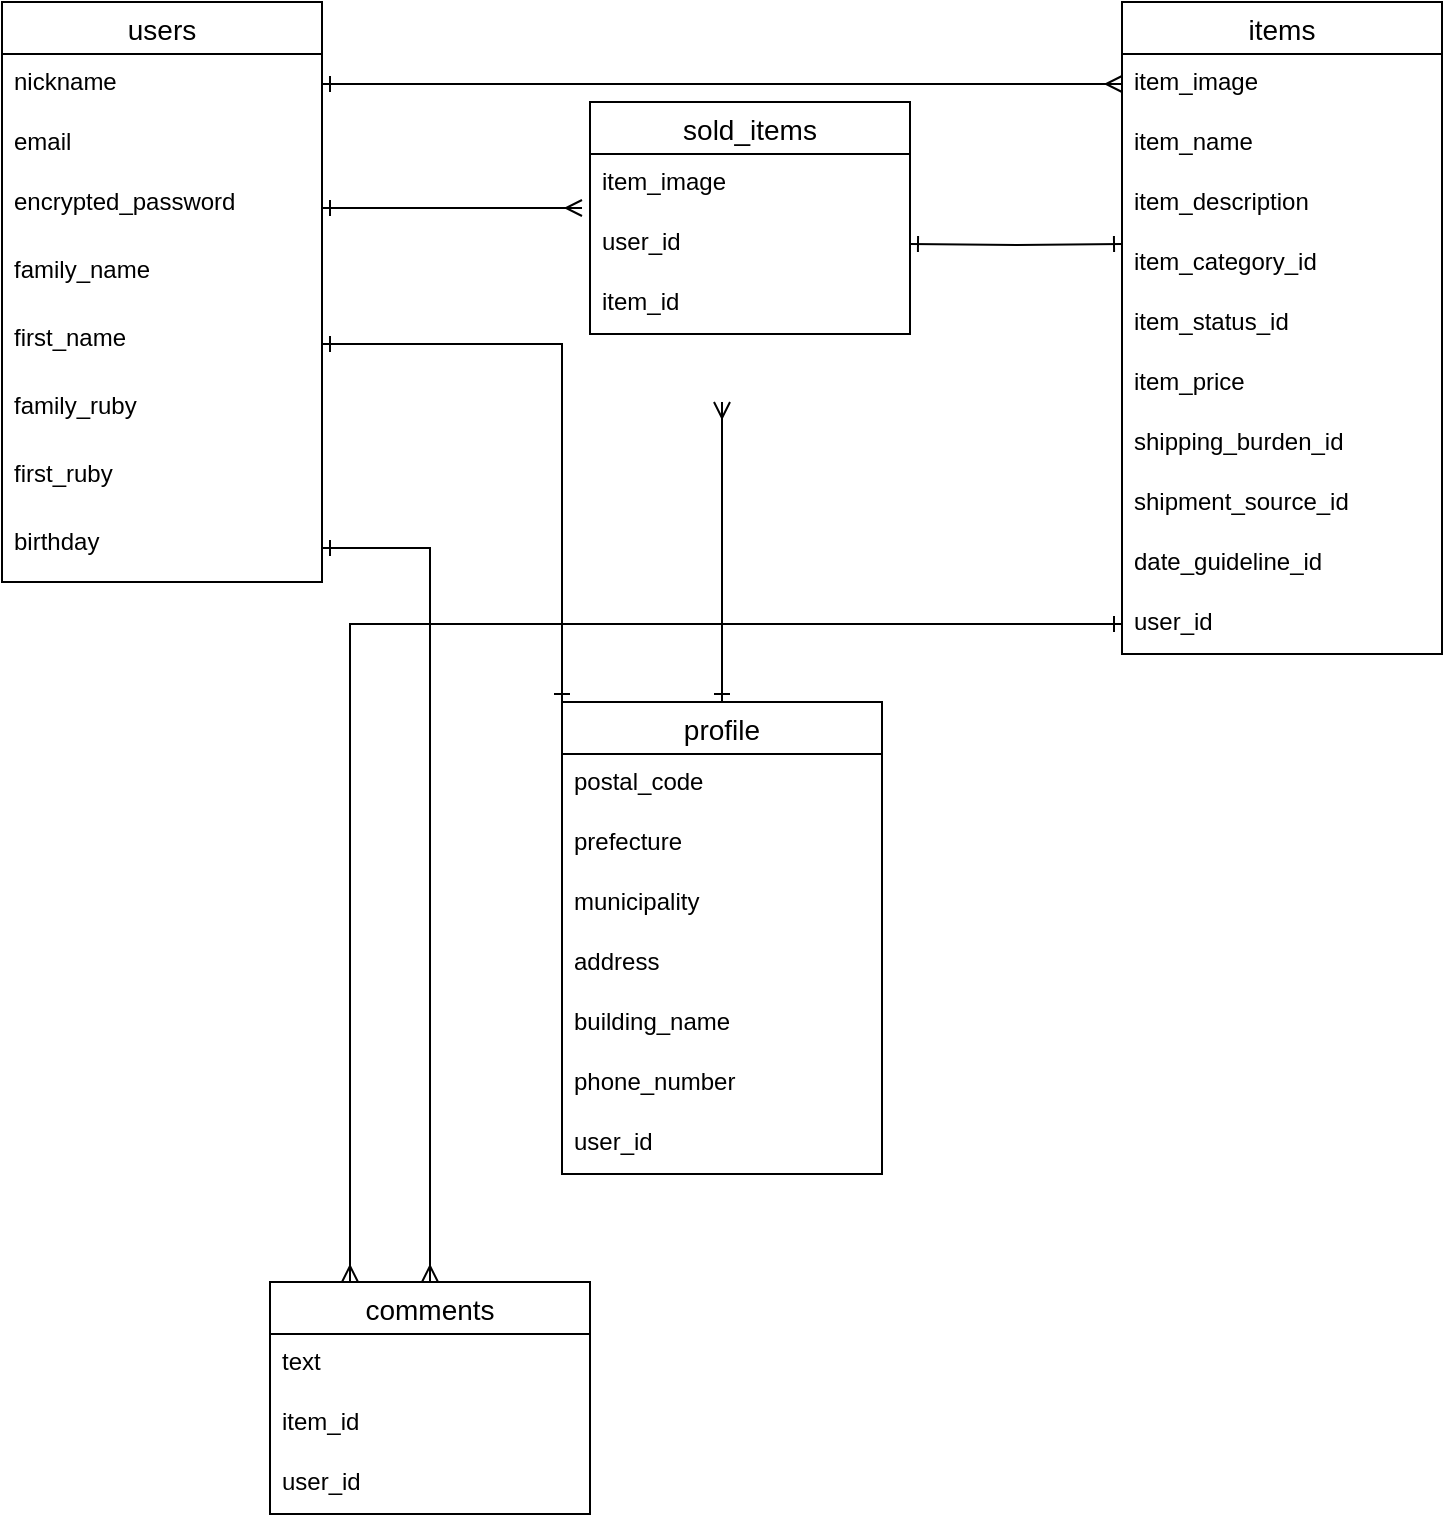<mxfile>
    <diagram id="AmzX4LEiLa-B7coYL0t0" name="ページ1">
        <mxGraphModel dx="359" dy="830" grid="1" gridSize="10" guides="1" tooltips="1" connect="1" arrows="1" fold="1" page="1" pageScale="1" pageWidth="827" pageHeight="1169" math="0" shadow="0">
            <root>
                <mxCell id="0"/>
                <mxCell id="1" parent="0"/>
                <mxCell id="KNdgHuzKxXJdAmyG9UMp-1" value="users" style="swimlane;fontStyle=0;childLayout=stackLayout;horizontal=1;startSize=26;horizontalStack=0;resizeParent=1;resizeParentMax=0;resizeLast=0;collapsible=1;marginBottom=0;align=center;fontSize=14;" parent="1" vertex="1">
                    <mxGeometry x="40" y="10" width="160" height="290" as="geometry"/>
                </mxCell>
                <mxCell id="KNdgHuzKxXJdAmyG9UMp-2" value="nickname" style="text;strokeColor=none;fillColor=none;spacingLeft=4;spacingRight=4;overflow=hidden;rotatable=0;points=[[0,0.5],[1,0.5]];portConstraint=eastwest;fontSize=12;" parent="KNdgHuzKxXJdAmyG9UMp-1" vertex="1">
                    <mxGeometry y="26" width="160" height="30" as="geometry"/>
                </mxCell>
                <mxCell id="KNdgHuzKxXJdAmyG9UMp-3" value="email" style="text;strokeColor=none;fillColor=none;spacingLeft=4;spacingRight=4;overflow=hidden;rotatable=0;points=[[0,0.5],[1,0.5]];portConstraint=eastwest;fontSize=12;" parent="KNdgHuzKxXJdAmyG9UMp-1" vertex="1">
                    <mxGeometry y="56" width="160" height="30" as="geometry"/>
                </mxCell>
                <mxCell id="KNdgHuzKxXJdAmyG9UMp-5" value="encrypted_password" style="text;strokeColor=none;fillColor=none;spacingLeft=4;spacingRight=4;overflow=hidden;rotatable=0;points=[[0,0.5],[1,0.5]];portConstraint=eastwest;fontSize=12;" parent="KNdgHuzKxXJdAmyG9UMp-1" vertex="1">
                    <mxGeometry y="86" width="160" height="34" as="geometry"/>
                </mxCell>
                <mxCell id="2" value="family_name" style="text;strokeColor=none;fillColor=none;spacingLeft=4;spacingRight=4;overflow=hidden;rotatable=0;points=[[0,0.5],[1,0.5]];portConstraint=eastwest;fontSize=12;" vertex="1" parent="KNdgHuzKxXJdAmyG9UMp-1">
                    <mxGeometry y="120" width="160" height="34" as="geometry"/>
                </mxCell>
                <mxCell id="KNdgHuzKxXJdAmyG9UMp-4" value="first_name" style="text;strokeColor=none;fillColor=none;spacingLeft=4;spacingRight=4;overflow=hidden;rotatable=0;points=[[0,0.5],[1,0.5]];portConstraint=eastwest;fontSize=12;" parent="KNdgHuzKxXJdAmyG9UMp-1" vertex="1">
                    <mxGeometry y="154" width="160" height="34" as="geometry"/>
                </mxCell>
                <mxCell id="3" value="family_ruby" style="text;strokeColor=none;fillColor=none;spacingLeft=4;spacingRight=4;overflow=hidden;rotatable=0;points=[[0,0.5],[1,0.5]];portConstraint=eastwest;fontSize=12;" vertex="1" parent="KNdgHuzKxXJdAmyG9UMp-1">
                    <mxGeometry y="188" width="160" height="34" as="geometry"/>
                </mxCell>
                <mxCell id="KNdgHuzKxXJdAmyG9UMp-6" value="first_ruby" style="text;strokeColor=none;fillColor=none;spacingLeft=4;spacingRight=4;overflow=hidden;rotatable=0;points=[[0,0.5],[1,0.5]];portConstraint=eastwest;fontSize=12;" parent="KNdgHuzKxXJdAmyG9UMp-1" vertex="1">
                    <mxGeometry y="222" width="160" height="34" as="geometry"/>
                </mxCell>
                <mxCell id="KNdgHuzKxXJdAmyG9UMp-7" value="birthday" style="text;strokeColor=none;fillColor=none;spacingLeft=4;spacingRight=4;overflow=hidden;rotatable=0;points=[[0,0.5],[1,0.5]];portConstraint=eastwest;fontSize=12;" parent="KNdgHuzKxXJdAmyG9UMp-1" vertex="1">
                    <mxGeometry y="256" width="160" height="34" as="geometry"/>
                </mxCell>
                <mxCell id="KNdgHuzKxXJdAmyG9UMp-9" style="edgeStyle=orthogonalEdgeStyle;rounded=0;orthogonalLoop=1;jettySize=auto;html=1;exitX=1;exitY=0.5;exitDx=0;exitDy=0;" parent="KNdgHuzKxXJdAmyG9UMp-1" source="KNdgHuzKxXJdAmyG9UMp-5" target="KNdgHuzKxXJdAmyG9UMp-5" edge="1">
                    <mxGeometry relative="1" as="geometry"/>
                </mxCell>
                <mxCell id="KNdgHuzKxXJdAmyG9UMp-10" value="items" style="swimlane;fontStyle=0;childLayout=stackLayout;horizontal=1;startSize=26;horizontalStack=0;resizeParent=1;resizeParentMax=0;resizeLast=0;collapsible=1;marginBottom=0;align=center;fontSize=14;" parent="1" vertex="1">
                    <mxGeometry x="600" y="10" width="160" height="326" as="geometry"/>
                </mxCell>
                <mxCell id="KNdgHuzKxXJdAmyG9UMp-11" value="item_image" style="text;strokeColor=none;fillColor=none;spacingLeft=4;spacingRight=4;overflow=hidden;rotatable=0;points=[[0,0.5],[1,0.5]];portConstraint=eastwest;fontSize=12;" parent="KNdgHuzKxXJdAmyG9UMp-10" vertex="1">
                    <mxGeometry y="26" width="160" height="30" as="geometry"/>
                </mxCell>
                <mxCell id="KNdgHuzKxXJdAmyG9UMp-12" value="item_name" style="text;strokeColor=none;fillColor=none;spacingLeft=4;spacingRight=4;overflow=hidden;rotatable=0;points=[[0,0.5],[1,0.5]];portConstraint=eastwest;fontSize=12;" parent="KNdgHuzKxXJdAmyG9UMp-10" vertex="1">
                    <mxGeometry y="56" width="160" height="30" as="geometry"/>
                </mxCell>
                <mxCell id="KNdgHuzKxXJdAmyG9UMp-16" value="item_description" style="text;strokeColor=none;fillColor=none;spacingLeft=4;spacingRight=4;overflow=hidden;rotatable=0;points=[[0,0.5],[1,0.5]];portConstraint=eastwest;fontSize=12;" parent="KNdgHuzKxXJdAmyG9UMp-10" vertex="1">
                    <mxGeometry y="86" width="160" height="30" as="geometry"/>
                </mxCell>
                <mxCell id="4" value="item_category_id" style="text;strokeColor=none;fillColor=none;spacingLeft=4;spacingRight=4;overflow=hidden;rotatable=0;points=[[0,0.5],[1,0.5]];portConstraint=eastwest;fontSize=12;" vertex="1" parent="KNdgHuzKxXJdAmyG9UMp-10">
                    <mxGeometry y="116" width="160" height="30" as="geometry"/>
                </mxCell>
                <mxCell id="KNdgHuzKxXJdAmyG9UMp-15" value="item_status_id" style="text;strokeColor=none;fillColor=none;spacingLeft=4;spacingRight=4;overflow=hidden;rotatable=0;points=[[0,0.5],[1,0.5]];portConstraint=eastwest;fontSize=12;" parent="KNdgHuzKxXJdAmyG9UMp-10" vertex="1">
                    <mxGeometry y="146" width="160" height="30" as="geometry"/>
                </mxCell>
                <mxCell id="KNdgHuzKxXJdAmyG9UMp-14" value="item_price" style="text;strokeColor=none;fillColor=none;spacingLeft=4;spacingRight=4;overflow=hidden;rotatable=0;points=[[0,0.5],[1,0.5]];portConstraint=eastwest;fontSize=12;" parent="KNdgHuzKxXJdAmyG9UMp-10" vertex="1">
                    <mxGeometry y="176" width="160" height="30" as="geometry"/>
                </mxCell>
                <mxCell id="KNdgHuzKxXJdAmyG9UMp-17" value="shipping_burden_id" style="text;strokeColor=none;fillColor=none;spacingLeft=4;spacingRight=4;overflow=hidden;rotatable=0;points=[[0,0.5],[1,0.5]];portConstraint=eastwest;fontSize=12;" parent="KNdgHuzKxXJdAmyG9UMp-10" vertex="1">
                    <mxGeometry y="206" width="160" height="30" as="geometry"/>
                </mxCell>
                <mxCell id="KNdgHuzKxXJdAmyG9UMp-19" value="shipment_source_id" style="text;strokeColor=none;fillColor=none;spacingLeft=4;spacingRight=4;overflow=hidden;rotatable=0;points=[[0,0.5],[1,0.5]];portConstraint=eastwest;fontSize=12;" parent="KNdgHuzKxXJdAmyG9UMp-10" vertex="1">
                    <mxGeometry y="236" width="160" height="30" as="geometry"/>
                </mxCell>
                <mxCell id="KNdgHuzKxXJdAmyG9UMp-20" value="date_guideline_id" style="text;strokeColor=none;fillColor=none;spacingLeft=4;spacingRight=4;overflow=hidden;rotatable=0;points=[[0,0.5],[1,0.5]];portConstraint=eastwest;fontSize=12;" parent="KNdgHuzKxXJdAmyG9UMp-10" vertex="1">
                    <mxGeometry y="266" width="160" height="30" as="geometry"/>
                </mxCell>
                <mxCell id="KNdgHuzKxXJdAmyG9UMp-13" value="user_id" style="text;strokeColor=none;fillColor=none;spacingLeft=4;spacingRight=4;overflow=hidden;rotatable=0;points=[[0,0.5],[1,0.5]];portConstraint=eastwest;fontSize=12;" parent="KNdgHuzKxXJdAmyG9UMp-10" vertex="1">
                    <mxGeometry y="296" width="160" height="30" as="geometry"/>
                </mxCell>
                <mxCell id="KNdgHuzKxXJdAmyG9UMp-21" value="comments" style="swimlane;fontStyle=0;childLayout=stackLayout;horizontal=1;startSize=26;horizontalStack=0;resizeParent=1;resizeParentMax=0;resizeLast=0;collapsible=1;marginBottom=0;align=center;fontSize=14;" parent="1" vertex="1">
                    <mxGeometry x="174" y="650" width="160" height="116" as="geometry"/>
                </mxCell>
                <mxCell id="KNdgHuzKxXJdAmyG9UMp-22" value="text" style="text;strokeColor=none;fillColor=none;spacingLeft=4;spacingRight=4;overflow=hidden;rotatable=0;points=[[0,0.5],[1,0.5]];portConstraint=eastwest;fontSize=12;" parent="KNdgHuzKxXJdAmyG9UMp-21" vertex="1">
                    <mxGeometry y="26" width="160" height="30" as="geometry"/>
                </mxCell>
                <mxCell id="KNdgHuzKxXJdAmyG9UMp-23" value="item_id" style="text;strokeColor=none;fillColor=none;spacingLeft=4;spacingRight=4;overflow=hidden;rotatable=0;points=[[0,0.5],[1,0.5]];portConstraint=eastwest;fontSize=12;" parent="KNdgHuzKxXJdAmyG9UMp-21" vertex="1">
                    <mxGeometry y="56" width="160" height="30" as="geometry"/>
                </mxCell>
                <mxCell id="KNdgHuzKxXJdAmyG9UMp-24" value="user_id" style="text;strokeColor=none;fillColor=none;spacingLeft=4;spacingRight=4;overflow=hidden;rotatable=0;points=[[0,0.5],[1,0.5]];portConstraint=eastwest;fontSize=12;" parent="KNdgHuzKxXJdAmyG9UMp-21" vertex="1">
                    <mxGeometry y="86" width="160" height="30" as="geometry"/>
                </mxCell>
                <mxCell id="5" style="edgeStyle=orthogonalEdgeStyle;rounded=0;orthogonalLoop=1;jettySize=auto;html=1;exitX=0.5;exitY=0;exitDx=0;exitDy=0;endArrow=ERmany;endFill=0;startArrow=ERone;startFill=0;" edge="1" parent="1" source="KNdgHuzKxXJdAmyG9UMp-25">
                    <mxGeometry relative="1" as="geometry">
                        <mxPoint x="400" y="210" as="targetPoint"/>
                    </mxGeometry>
                </mxCell>
                <mxCell id="KNdgHuzKxXJdAmyG9UMp-25" value="profile" style="swimlane;fontStyle=0;childLayout=stackLayout;horizontal=1;startSize=26;horizontalStack=0;resizeParent=1;resizeParentMax=0;resizeLast=0;collapsible=1;marginBottom=0;align=center;fontSize=14;" parent="1" vertex="1">
                    <mxGeometry x="320" y="360" width="160" height="236" as="geometry"/>
                </mxCell>
                <mxCell id="KNdgHuzKxXJdAmyG9UMp-26" value="postal_code" style="text;strokeColor=none;fillColor=none;spacingLeft=4;spacingRight=4;overflow=hidden;rotatable=0;points=[[0,0.5],[1,0.5]];portConstraint=eastwest;fontSize=12;" parent="KNdgHuzKxXJdAmyG9UMp-25" vertex="1">
                    <mxGeometry y="26" width="160" height="30" as="geometry"/>
                </mxCell>
                <mxCell id="KNdgHuzKxXJdAmyG9UMp-27" value="prefecture" style="text;strokeColor=none;fillColor=none;spacingLeft=4;spacingRight=4;overflow=hidden;rotatable=0;points=[[0,0.5],[1,0.5]];portConstraint=eastwest;fontSize=12;" parent="KNdgHuzKxXJdAmyG9UMp-25" vertex="1">
                    <mxGeometry y="56" width="160" height="30" as="geometry"/>
                </mxCell>
                <mxCell id="KNdgHuzKxXJdAmyG9UMp-28" value="municipality" style="text;strokeColor=none;fillColor=none;spacingLeft=4;spacingRight=4;overflow=hidden;rotatable=0;points=[[0,0.5],[1,0.5]];portConstraint=eastwest;fontSize=12;" parent="KNdgHuzKxXJdAmyG9UMp-25" vertex="1">
                    <mxGeometry y="86" width="160" height="30" as="geometry"/>
                </mxCell>
                <mxCell id="KNdgHuzKxXJdAmyG9UMp-33" value="address" style="text;strokeColor=none;fillColor=none;spacingLeft=4;spacingRight=4;overflow=hidden;rotatable=0;points=[[0,0.5],[1,0.5]];portConstraint=eastwest;fontSize=12;" parent="KNdgHuzKxXJdAmyG9UMp-25" vertex="1">
                    <mxGeometry y="116" width="160" height="30" as="geometry"/>
                </mxCell>
                <mxCell id="KNdgHuzKxXJdAmyG9UMp-29" value="building_name" style="text;strokeColor=none;fillColor=none;spacingLeft=4;spacingRight=4;overflow=hidden;rotatable=0;points=[[0,0.5],[1,0.5]];portConstraint=eastwest;fontSize=12;" parent="KNdgHuzKxXJdAmyG9UMp-25" vertex="1">
                    <mxGeometry y="146" width="160" height="30" as="geometry"/>
                </mxCell>
                <mxCell id="KNdgHuzKxXJdAmyG9UMp-32" value="phone_number" style="text;strokeColor=none;fillColor=none;spacingLeft=4;spacingRight=4;overflow=hidden;rotatable=0;points=[[0,0.5],[1,0.5]];portConstraint=eastwest;fontSize=12;" parent="KNdgHuzKxXJdAmyG9UMp-25" vertex="1">
                    <mxGeometry y="176" width="160" height="30" as="geometry"/>
                </mxCell>
                <mxCell id="KNdgHuzKxXJdAmyG9UMp-31" value="user_id" style="text;strokeColor=none;fillColor=none;spacingLeft=4;spacingRight=4;overflow=hidden;rotatable=0;points=[[0,0.5],[1,0.5]];portConstraint=eastwest;fontSize=12;" parent="KNdgHuzKxXJdAmyG9UMp-25" vertex="1">
                    <mxGeometry y="206" width="160" height="30" as="geometry"/>
                </mxCell>
                <mxCell id="KNdgHuzKxXJdAmyG9UMp-38" value="sold_items" style="swimlane;fontStyle=0;childLayout=stackLayout;horizontal=1;startSize=26;horizontalStack=0;resizeParent=1;resizeParentMax=0;resizeLast=0;collapsible=1;marginBottom=0;align=center;fontSize=14;" parent="1" vertex="1">
                    <mxGeometry x="334" y="60" width="160" height="116" as="geometry"/>
                </mxCell>
                <mxCell id="8" value="item_image" style="text;strokeColor=none;fillColor=none;spacingLeft=4;spacingRight=4;overflow=hidden;rotatable=0;points=[[0,0.5],[1,0.5]];portConstraint=eastwest;fontSize=12;" vertex="1" parent="KNdgHuzKxXJdAmyG9UMp-38">
                    <mxGeometry y="26" width="160" height="30" as="geometry"/>
                </mxCell>
                <mxCell id="KNdgHuzKxXJdAmyG9UMp-49" value="user_id" style="text;strokeColor=none;fillColor=none;spacingLeft=4;spacingRight=4;overflow=hidden;rotatable=0;points=[[0,0.5],[1,0.5]];portConstraint=eastwest;fontSize=12;" parent="KNdgHuzKxXJdAmyG9UMp-38" vertex="1">
                    <mxGeometry y="56" width="160" height="30" as="geometry"/>
                </mxCell>
                <mxCell id="KNdgHuzKxXJdAmyG9UMp-47" value="item_id" style="text;strokeColor=none;fillColor=none;spacingLeft=4;spacingRight=4;overflow=hidden;rotatable=0;points=[[0,0.5],[1,0.5]];portConstraint=eastwest;fontSize=12;" parent="KNdgHuzKxXJdAmyG9UMp-38" vertex="1">
                    <mxGeometry y="86" width="160" height="30" as="geometry"/>
                </mxCell>
                <mxCell id="KNdgHuzKxXJdAmyG9UMp-57" style="edgeStyle=orthogonalEdgeStyle;rounded=0;orthogonalLoop=1;jettySize=auto;html=1;exitX=1;exitY=0.5;exitDx=0;exitDy=0;entryX=0.5;entryY=0;entryDx=0;entryDy=0;startArrow=ERone;startFill=0;endArrow=ERmany;endFill=0;" parent="1" source="KNdgHuzKxXJdAmyG9UMp-7" target="KNdgHuzKxXJdAmyG9UMp-21" edge="1">
                    <mxGeometry relative="1" as="geometry"/>
                </mxCell>
                <mxCell id="KNdgHuzKxXJdAmyG9UMp-58" style="edgeStyle=orthogonalEdgeStyle;rounded=0;orthogonalLoop=1;jettySize=auto;html=1;exitX=1;exitY=0.5;exitDx=0;exitDy=0;entryX=0;entryY=0.5;entryDx=0;entryDy=0;startArrow=ERone;startFill=0;endArrow=ERmany;endFill=0;" parent="1" source="KNdgHuzKxXJdAmyG9UMp-2" target="KNdgHuzKxXJdAmyG9UMp-11" edge="1">
                    <mxGeometry relative="1" as="geometry"/>
                </mxCell>
                <mxCell id="KNdgHuzKxXJdAmyG9UMp-63" style="edgeStyle=orthogonalEdgeStyle;rounded=0;orthogonalLoop=1;jettySize=auto;html=1;exitX=1;exitY=0.5;exitDx=0;exitDy=0;entryX=0;entryY=0;entryDx=0;entryDy=0;startArrow=ERone;startFill=0;endArrow=ERone;endFill=0;" parent="1" source="KNdgHuzKxXJdAmyG9UMp-4" target="KNdgHuzKxXJdAmyG9UMp-25" edge="1">
                    <mxGeometry relative="1" as="geometry"/>
                </mxCell>
                <mxCell id="KNdgHuzKxXJdAmyG9UMp-64" style="edgeStyle=orthogonalEdgeStyle;rounded=0;orthogonalLoop=1;jettySize=auto;html=1;exitX=0;exitY=0.5;exitDx=0;exitDy=0;entryX=0.25;entryY=0;entryDx=0;entryDy=0;startArrow=ERone;startFill=0;endArrow=ERmany;endFill=0;" parent="1" source="KNdgHuzKxXJdAmyG9UMp-13" target="KNdgHuzKxXJdAmyG9UMp-21" edge="1">
                    <mxGeometry relative="1" as="geometry"/>
                </mxCell>
                <mxCell id="6" style="edgeStyle=orthogonalEdgeStyle;rounded=0;orthogonalLoop=1;jettySize=auto;html=1;exitX=1;exitY=0.5;exitDx=0;exitDy=0;entryX=0;entryY=0.167;entryDx=0;entryDy=0;entryPerimeter=0;startArrow=ERone;startFill=0;endArrow=ERone;endFill=0;" edge="1" parent="1" target="4">
                    <mxGeometry relative="1" as="geometry">
                        <mxPoint x="494" y="131" as="sourcePoint"/>
                    </mxGeometry>
                </mxCell>
                <mxCell id="7" style="edgeStyle=orthogonalEdgeStyle;rounded=0;orthogonalLoop=1;jettySize=auto;html=1;exitX=1;exitY=0.5;exitDx=0;exitDy=0;startArrow=ERone;startFill=0;endArrow=ERmany;endFill=0;" edge="1" parent="1" source="KNdgHuzKxXJdAmyG9UMp-5">
                    <mxGeometry relative="1" as="geometry">
                        <mxPoint x="330" y="113" as="targetPoint"/>
                    </mxGeometry>
                </mxCell>
            </root>
        </mxGraphModel>
    </diagram>
</mxfile>